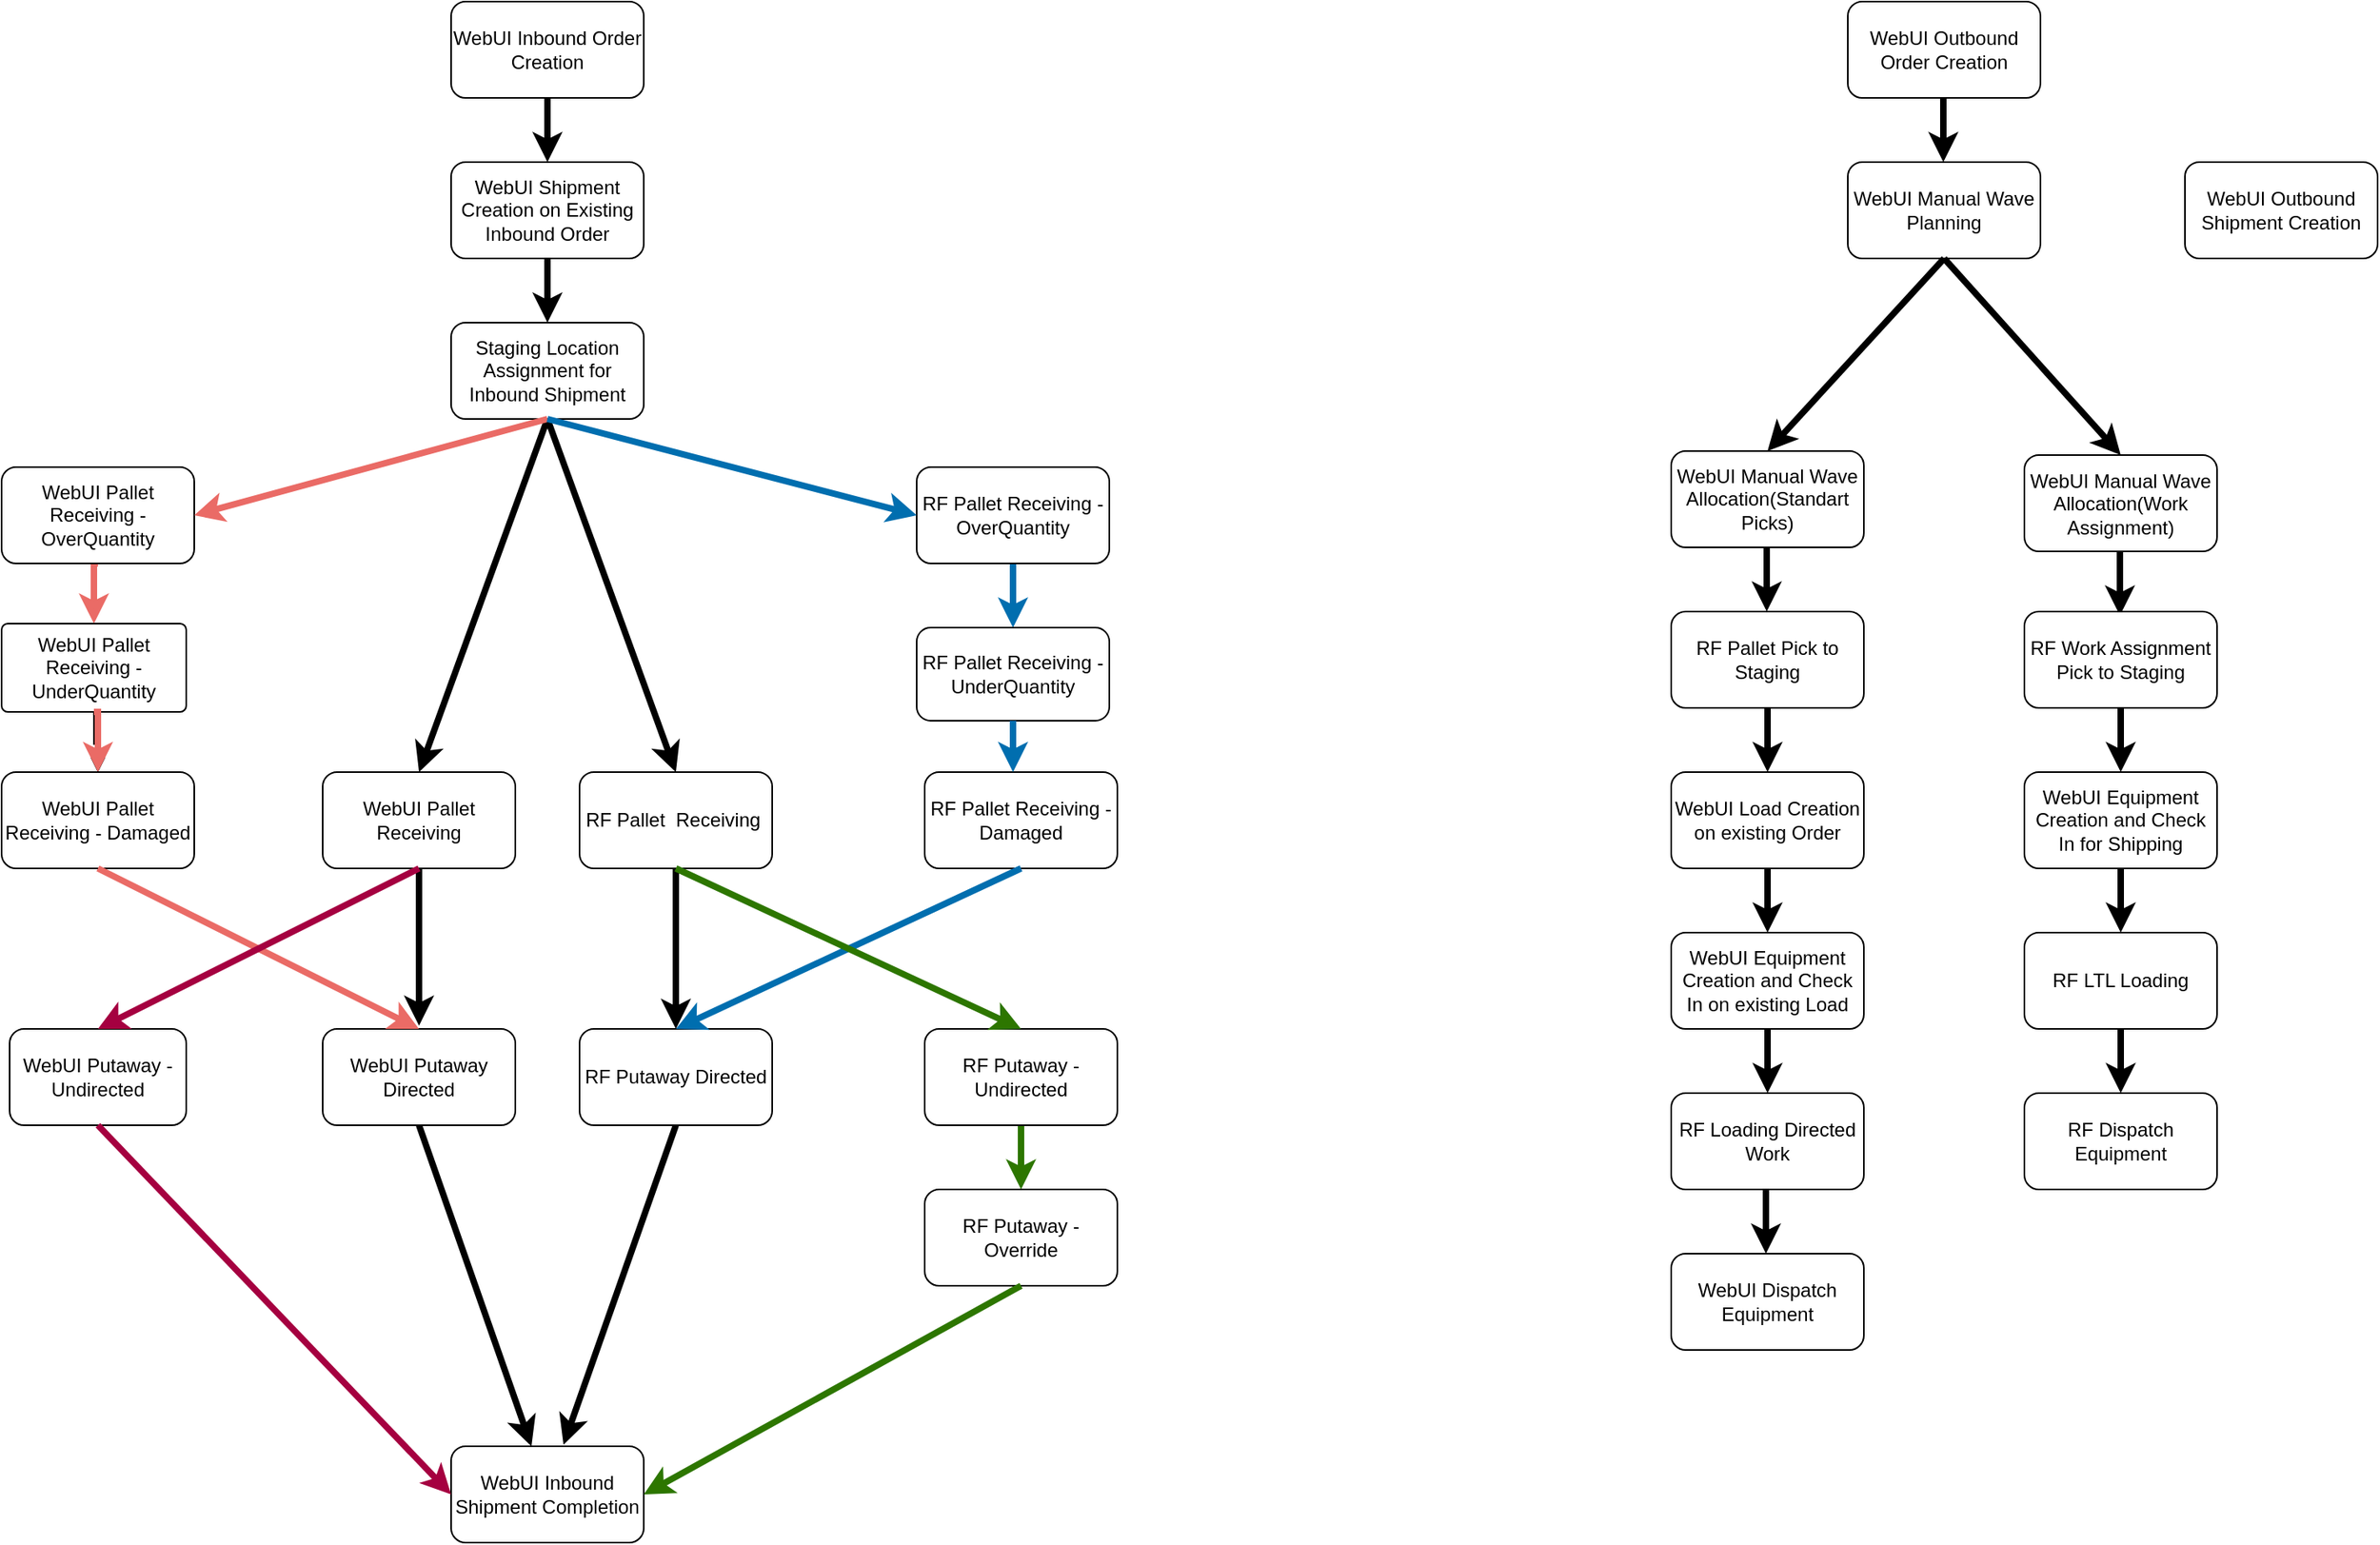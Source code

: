 <mxfile version="12.4.2" type="github" pages="1">
  <diagram id="IdHqrWxbUIfQEn7d7Ye1" name="Page-1">
    <mxGraphModel dx="2258" dy="1848" grid="1" gridSize="10" guides="1" tooltips="1" connect="1" arrows="1" fold="1" page="1" pageScale="1" pageWidth="850" pageHeight="1100" math="0" shadow="0">
      <root>
        <mxCell id="0"/>
        <mxCell id="1" parent="0"/>
        <mxCell id="5MoI0cr_Pmq36j2Hyj8P-24" style="edgeStyle=orthogonalEdgeStyle;rounded=0;orthogonalLoop=1;jettySize=auto;html=1;exitX=0.5;exitY=1;exitDx=0;exitDy=0;entryX=0.5;entryY=0;entryDx=0;entryDy=0;strokeWidth=4;" parent="1" source="5MoI0cr_Pmq36j2Hyj8P-7" target="5MoI0cr_Pmq36j2Hyj8P-15" edge="1">
          <mxGeometry relative="1" as="geometry"/>
        </mxCell>
        <UserObject label="WebUI Shipment Creation on Existing Inbound Order" link="https://jira.int.kn/browse/TCL-3" id="5MoI0cr_Pmq36j2Hyj8P-7">
          <mxCell style="rounded=1;whiteSpace=wrap;html=1;" parent="1" vertex="1">
            <mxGeometry x="200" y="-20" width="120" height="60" as="geometry"/>
          </mxCell>
        </UserObject>
        <UserObject label="WebUI Inbound Order Creation" TCL-2="https://jira.int.kn/browse/TCL-2" link="https://jira.int.kn/browse/TCL-2" id="5MoI0cr_Pmq36j2Hyj8P-8">
          <mxCell style="rounded=1;whiteSpace=wrap;html=1;" parent="1" vertex="1">
            <mxGeometry x="200" y="-120" width="120" height="60" as="geometry"/>
          </mxCell>
        </UserObject>
        <UserObject label="WebUI Putaway Directed" link="https://jira.int.kn/browse/TCL-6" id="5MoI0cr_Pmq36j2Hyj8P-9">
          <mxCell style="rounded=1;whiteSpace=wrap;html=1;" parent="1" vertex="1">
            <mxGeometry x="120" y="520" width="120" height="60" as="geometry"/>
          </mxCell>
        </UserObject>
        <UserObject label="" id="b5oXsS9dEN0uz_ecKiTf-13">
          <mxCell style="edgeStyle=orthogonalEdgeStyle;rounded=0;orthogonalLoop=1;jettySize=auto;html=1;strokeColor=#EA6B66;strokeWidth=4;exitX=0.5;exitY=1;exitDx=0;exitDy=0;entryX=0.5;entryY=0;entryDx=0;entryDy=0;" parent="1" source="5MoI0cr_Pmq36j2Hyj8P-10" target="5MoI0cr_Pmq36j2Hyj8P-14" edge="1">
            <mxGeometry relative="1" as="geometry">
              <mxPoint x="-20" y="248" as="sourcePoint"/>
            </mxGeometry>
          </mxCell>
        </UserObject>
        <UserObject label="WebUI Pallet Receiving - OverQuantity" link="https://jira.int.kn/browse/TCL-23" id="5MoI0cr_Pmq36j2Hyj8P-10">
          <mxCell style="rounded=1;whiteSpace=wrap;html=1;" parent="1" vertex="1">
            <mxGeometry x="-80" y="170" width="120" height="60" as="geometry"/>
          </mxCell>
        </UserObject>
        <mxCell id="Iz1dChFP7ovaoLHMWtyD-4" value="" style="edgeStyle=orthogonalEdgeStyle;rounded=0;orthogonalLoop=1;jettySize=auto;html=1;" parent="1" source="5MoI0cr_Pmq36j2Hyj8P-14" target="b5oXsS9dEN0uz_ecKiTf-2" edge="1">
          <mxGeometry relative="1" as="geometry"/>
        </mxCell>
        <mxCell id="Iz1dChFP7ovaoLHMWtyD-6" value="" style="edgeStyle=orthogonalEdgeStyle;rounded=0;orthogonalLoop=1;jettySize=auto;html=1;" parent="1" source="5MoI0cr_Pmq36j2Hyj8P-14" target="b5oXsS9dEN0uz_ecKiTf-2" edge="1">
          <mxGeometry relative="1" as="geometry"/>
        </mxCell>
        <UserObject label="WebUI Pallet Receiving - UnderQuantity" link="https://jira.int.kn/browse/TCL-24" id="5MoI0cr_Pmq36j2Hyj8P-14">
          <mxCell style="rounded=1;whiteSpace=wrap;html=1;arcSize=7;" parent="1" vertex="1">
            <mxGeometry x="-80" y="267.5" width="115" height="55" as="geometry"/>
          </mxCell>
        </UserObject>
        <UserObject label="WebUI Putaway - Undirected" link="https://jira.int.kn/browse/TCL-22" id="-GqcWbF1u7SNhX_tUYZw-3">
          <mxCell style="rounded=1;whiteSpace=wrap;html=1;" parent="1" vertex="1">
            <mxGeometry x="-75" y="520" width="110" height="60" as="geometry"/>
          </mxCell>
        </UserObject>
        <UserObject label="Staging Location Assignment for Inbound Shipment" link="https://jira.int.kn/browse/TCL-20" id="5MoI0cr_Pmq36j2Hyj8P-15">
          <mxCell style="rounded=1;whiteSpace=wrap;html=1;" parent="1" vertex="1">
            <mxGeometry x="200" y="80" width="120" height="60" as="geometry"/>
          </mxCell>
        </UserObject>
        <UserObject label="WebUI Pallet Receiving" link="https://jira.int.kn/browse/TCL-7" id="5MoI0cr_Pmq36j2Hyj8P-16">
          <mxCell style="rounded=1;whiteSpace=wrap;html=1;" parent="1" vertex="1">
            <mxGeometry x="120" y="360" width="120" height="60" as="geometry"/>
          </mxCell>
        </UserObject>
        <UserObject label="WebUI Inbound Shipment Completion" link="https://jira.int.kn/browse/TCL-14" id="5MoI0cr_Pmq36j2Hyj8P-21">
          <mxCell style="rounded=1;whiteSpace=wrap;html=1;" parent="1" vertex="1">
            <mxGeometry x="200" y="780" width="120" height="60" as="geometry"/>
          </mxCell>
        </UserObject>
        <UserObject label="RF Pallet&amp;nbsp; Receiving&amp;nbsp;" link="https://jira.int.kn/browse/TCL-10" id="b5oXsS9dEN0uz_ecKiTf-1">
          <mxCell style="rounded=1;whiteSpace=wrap;html=1;" parent="1" vertex="1">
            <mxGeometry x="280" y="360" width="120" height="60" as="geometry"/>
          </mxCell>
        </UserObject>
        <UserObject label="" id="b5oXsS9dEN0uz_ecKiTf-14">
          <mxCell style="edgeStyle=orthogonalEdgeStyle;rounded=0;orthogonalLoop=1;jettySize=auto;html=1;strokeColor=#EA6B66;strokeWidth=4;entryX=0.5;entryY=0;entryDx=0;entryDy=0;exitX=0.5;exitY=1;exitDx=0;exitDy=0;" parent="1" source="5MoI0cr_Pmq36j2Hyj8P-14" target="b5oXsS9dEN0uz_ecKiTf-2" edge="1">
            <mxGeometry relative="1" as="geometry">
              <mxPoint x="-20" y="345" as="sourcePoint"/>
              <mxPoint x="-20" y="350" as="targetPoint"/>
              <Array as="points">
                <mxPoint x="-20" y="323"/>
              </Array>
            </mxGeometry>
          </mxCell>
        </UserObject>
        <UserObject label="WebUI Pallet Receiving - Damaged" link="https://jira.int.kn/browse/TCL-33" id="b5oXsS9dEN0uz_ecKiTf-2">
          <mxCell style="rounded=1;whiteSpace=wrap;html=1;" parent="1" vertex="1">
            <mxGeometry x="-80" y="360" width="120" height="60" as="geometry"/>
          </mxCell>
        </UserObject>
        <UserObject label="" link="https://jira.int.kn/browse/TCL-4" id="b5oXsS9dEN0uz_ecKiTf-3">
          <mxCell style="endArrow=classic;html=1;exitX=0.5;exitY=1;exitDx=0;exitDy=0;entryX=0.5;entryY=0;entryDx=0;entryDy=0;strokeWidth=4;" parent="1" source="5MoI0cr_Pmq36j2Hyj8P-15" target="5MoI0cr_Pmq36j2Hyj8P-16" edge="1">
            <mxGeometry width="50" height="50" relative="1" as="geometry">
              <mxPoint x="-160" y="590" as="sourcePoint"/>
              <mxPoint x="-110" y="540" as="targetPoint"/>
            </mxGeometry>
          </mxCell>
        </UserObject>
        <UserObject label="" link="https://jira.int.kn/browse/TCL-21" id="b5oXsS9dEN0uz_ecKiTf-4">
          <mxCell style="endArrow=classic;html=1;entryX=0.5;entryY=0;entryDx=0;entryDy=0;strokeWidth=4;exitX=0.5;exitY=1;exitDx=0;exitDy=0;" parent="1" source="5MoI0cr_Pmq36j2Hyj8P-15" target="b5oXsS9dEN0uz_ecKiTf-1" edge="1">
            <mxGeometry width="50" height="50" relative="1" as="geometry">
              <mxPoint x="290" y="140" as="sourcePoint"/>
              <mxPoint x="-110" y="540" as="targetPoint"/>
            </mxGeometry>
          </mxCell>
        </UserObject>
        <UserObject label="" link="https://jira.int.kn/browse/TCL-30" id="b5oXsS9dEN0uz_ecKiTf-10">
          <mxCell style="endArrow=classic;html=1;fillColor=#fa6800;strokeColor=#EA6B66;rounded=0;strokeWidth=4;exitX=0.5;exitY=1;exitDx=0;exitDy=0;entryX=1;entryY=0.5;entryDx=0;entryDy=0;" parent="1" source="5MoI0cr_Pmq36j2Hyj8P-15" target="5MoI0cr_Pmq36j2Hyj8P-10" edge="1">
            <mxGeometry width="50" height="50" relative="1" as="geometry">
              <mxPoint x="80" y="270" as="sourcePoint"/>
              <mxPoint x="50" y="350" as="targetPoint"/>
            </mxGeometry>
          </mxCell>
        </UserObject>
        <UserObject label="" link="https://jira.int.kn/browse/TCL-12" id="b5oXsS9dEN0uz_ecKiTf-15">
          <mxCell style="edgeStyle=orthogonalEdgeStyle;rounded=0;orthogonalLoop=1;jettySize=auto;html=1;strokeColor=#006EAF;strokeWidth=4;fillColor=#1ba1e2;" parent="1" source="b5oXsS9dEN0uz_ecKiTf-16" edge="1">
            <mxGeometry relative="1" as="geometry">
              <mxPoint x="550" y="270" as="targetPoint"/>
            </mxGeometry>
          </mxCell>
        </UserObject>
        <UserObject label="RF Pallet Receiving - OverQuantity" link="https://jira.int.kn/browse/TCL-15" id="b5oXsS9dEN0uz_ecKiTf-16">
          <mxCell style="rounded=1;whiteSpace=wrap;html=1;" parent="1" vertex="1">
            <mxGeometry x="490" y="170" width="120" height="60" as="geometry"/>
          </mxCell>
        </UserObject>
        <UserObject label="RF Pallet Receiving - UnderQuantity" link="https://jira.int.kn/browse/TCL-37" id="b5oXsS9dEN0uz_ecKiTf-17">
          <mxCell style="rounded=1;whiteSpace=wrap;html=1;" parent="1" vertex="1">
            <mxGeometry x="490" y="270" width="120" height="58" as="geometry"/>
          </mxCell>
        </UserObject>
        <UserObject label="RF Pallet Receiving - Damaged" link="https://jira.int.kn/browse/TCL-12" id="b5oXsS9dEN0uz_ecKiTf-19">
          <mxCell style="rounded=1;whiteSpace=wrap;html=1;" parent="1" vertex="1">
            <mxGeometry x="495" y="360" width="120" height="60" as="geometry"/>
          </mxCell>
        </UserObject>
        <UserObject label="RF Putaway Directed" link="https://jira.int.kn/browse/TCL-11" id="b5oXsS9dEN0uz_ecKiTf-25">
          <mxCell style="rounded=1;whiteSpace=wrap;html=1;" parent="1" vertex="1">
            <mxGeometry x="280" y="520" width="120" height="60" as="geometry"/>
          </mxCell>
        </UserObject>
        <UserObject label="" id="EswywsCH6MP6w3gY_hoO-1">
          <mxCell style="edgeStyle=orthogonalEdgeStyle;rounded=0;orthogonalLoop=1;jettySize=auto;html=1;strokeWidth=4;strokeColor=#2D7600;fillColor=#60a917;" parent="1" source="b5oXsS9dEN0uz_ecKiTf-36" target="b5oXsS9dEN0uz_ecKiTf-37" edge="1">
            <mxGeometry relative="1" as="geometry"/>
          </mxCell>
        </UserObject>
        <mxCell id="b5oXsS9dEN0uz_ecKiTf-36" value="RF Putaway - Undirected" style="rounded=1;whiteSpace=wrap;html=1;" parent="1" vertex="1">
          <mxGeometry x="495" y="520" width="120" height="60" as="geometry"/>
        </mxCell>
        <UserObject label="RF Putaway - Override" link="https://jira.int.kn/browse/TCL-13" id="b5oXsS9dEN0uz_ecKiTf-37">
          <mxCell style="rounded=1;whiteSpace=wrap;html=1;" parent="1" vertex="1">
            <mxGeometry x="495" y="620" width="120" height="60" as="geometry"/>
          </mxCell>
        </UserObject>
        <UserObject label="" id="b5oXsS9dEN0uz_ecKiTf-42">
          <mxCell style="endArrow=classic;html=1;strokeColor=#2D7600;strokeWidth=4;exitX=0.5;exitY=1;exitDx=0;exitDy=0;entryX=1;entryY=0.5;entryDx=0;entryDy=0;fillColor=#60a917;" parent="1" source="b5oXsS9dEN0uz_ecKiTf-37" target="5MoI0cr_Pmq36j2Hyj8P-21" edge="1">
            <mxGeometry width="50" height="50" relative="1" as="geometry">
              <mxPoint x="-50" y="890" as="sourcePoint"/>
              <mxPoint x="340" y="970" as="targetPoint"/>
            </mxGeometry>
          </mxCell>
        </UserObject>
        <UserObject label="" id="b5oXsS9dEN0uz_ecKiTf-47">
          <mxCell style="endArrow=classic;html=1;strokeColor=#A50040;strokeWidth=4;entryX=0;entryY=0.5;entryDx=0;entryDy=0;fillColor=#d80073;exitX=0.5;exitY=1;exitDx=0;exitDy=0;" parent="1" source="-GqcWbF1u7SNhX_tUYZw-3" target="5MoI0cr_Pmq36j2Hyj8P-21" edge="1">
            <mxGeometry width="50" height="50" relative="1" as="geometry">
              <mxPoint x="-10" y="570" as="sourcePoint"/>
              <mxPoint x="-30" y="840" as="targetPoint"/>
            </mxGeometry>
          </mxCell>
        </UserObject>
        <UserObject label="" link="https://jira.int.kn/browse/TCL-34" id="b5oXsS9dEN0uz_ecKiTf-51">
          <mxCell style="endArrow=classic;html=1;strokeColor=#006EAF;strokeWidth=4;exitX=0.5;exitY=1;exitDx=0;exitDy=0;entryX=0;entryY=0.5;entryDx=0;entryDy=0;fillColor=#1ba1e2;" parent="1" source="5MoI0cr_Pmq36j2Hyj8P-15" target="b5oXsS9dEN0uz_ecKiTf-16" edge="1">
            <mxGeometry width="50" height="50" relative="1" as="geometry">
              <mxPoint x="430" y="312.381" as="sourcePoint"/>
              <mxPoint x="480" y="210" as="targetPoint"/>
              <Array as="points"/>
            </mxGeometry>
          </mxCell>
        </UserObject>
        <UserObject label="" id="JYQMNiyWjS848OFwvH5i-19">
          <mxCell style="endArrow=classic;html=1;exitX=0.5;exitY=1;exitDx=0;exitDy=0;strokeWidth=4;entryX=0.417;entryY=0;entryDx=0;entryDy=0;entryPerimeter=0;" parent="1" source="5MoI0cr_Pmq36j2Hyj8P-9" target="5MoI0cr_Pmq36j2Hyj8P-21" edge="1">
            <mxGeometry width="50" height="50" relative="1" as="geometry">
              <mxPoint x="180" y="837.5" as="sourcePoint"/>
              <mxPoint x="260" y="780" as="targetPoint"/>
            </mxGeometry>
          </mxCell>
        </UserObject>
        <UserObject label="" id="JYQMNiyWjS848OFwvH5i-20">
          <mxCell style="endArrow=classic;html=1;exitX=0.5;exitY=1;exitDx=0;exitDy=0;strokeWidth=4;" parent="1" source="b5oXsS9dEN0uz_ecKiTf-25" edge="1">
            <mxGeometry width="50" height="50" relative="1" as="geometry">
              <mxPoint x="340" y="837.5" as="sourcePoint"/>
              <mxPoint x="270" y="779" as="targetPoint"/>
              <Array as="points"/>
            </mxGeometry>
          </mxCell>
        </UserObject>
        <UserObject label="" id="7n2FkQC8mooo1PTAr7fR-5">
          <mxCell style="endArrow=classic;html=1;strokeWidth=4;exitX=0.5;exitY=1;exitDx=0;exitDy=0;" parent="1" source="5MoI0cr_Pmq36j2Hyj8P-16" edge="1">
            <mxGeometry width="50" height="50" relative="1" as="geometry">
              <mxPoint x="-20" y="430" as="sourcePoint"/>
              <mxPoint x="180" y="518" as="targetPoint"/>
              <Array as="points"/>
            </mxGeometry>
          </mxCell>
        </UserObject>
        <UserObject label="" id="7n2FkQC8mooo1PTAr7fR-8">
          <mxCell style="endArrow=classic;html=1;strokeWidth=4;" parent="1" edge="1">
            <mxGeometry width="50" height="50" relative="1" as="geometry">
              <mxPoint x="340" y="420" as="sourcePoint"/>
              <mxPoint x="340" y="520" as="targetPoint"/>
            </mxGeometry>
          </mxCell>
        </UserObject>
        <UserObject label="" id="-GqcWbF1u7SNhX_tUYZw-5">
          <mxCell style="endArrow=classic;html=1;strokeColor=#EA6B66;strokeWidth=4;entryX=0.5;entryY=0;entryDx=0;entryDy=0;exitX=0.5;exitY=1;exitDx=0;exitDy=0;" parent="1" source="b5oXsS9dEN0uz_ecKiTf-2" target="5MoI0cr_Pmq36j2Hyj8P-9" edge="1">
            <mxGeometry width="50" height="50" relative="1" as="geometry">
              <mxPoint x="-20" y="430" as="sourcePoint"/>
              <mxPoint x="-30" y="860" as="targetPoint"/>
            </mxGeometry>
          </mxCell>
        </UserObject>
        <UserObject label="" id="-GqcWbF1u7SNhX_tUYZw-12">
          <mxCell style="endArrow=classic;html=1;strokeColor=#006EAF;strokeWidth=4;entryX=0.5;entryY=0;entryDx=0;entryDy=0;exitX=0.5;exitY=1;exitDx=0;exitDy=0;" parent="1" source="b5oXsS9dEN0uz_ecKiTf-19" target="b5oXsS9dEN0uz_ecKiTf-25" edge="1">
            <mxGeometry width="50" height="50" relative="1" as="geometry">
              <mxPoint x="550" y="490" as="sourcePoint"/>
              <mxPoint x="470" y="490" as="targetPoint"/>
            </mxGeometry>
          </mxCell>
        </UserObject>
        <UserObject label="" id="-GqcWbF1u7SNhX_tUYZw-16">
          <mxCell style="endArrow=classic;html=1;strokeColor=#A50040;strokeWidth=4;exitX=0.5;exitY=1;exitDx=0;exitDy=0;entryX=0.5;entryY=0;entryDx=0;entryDy=0;" parent="1" source="5MoI0cr_Pmq36j2Hyj8P-16" target="-GqcWbF1u7SNhX_tUYZw-3" edge="1">
            <mxGeometry width="50" height="50" relative="1" as="geometry">
              <mxPoint x="-80" y="910" as="sourcePoint"/>
              <mxPoint x="-30" y="860" as="targetPoint"/>
            </mxGeometry>
          </mxCell>
        </UserObject>
        <mxCell id="-GqcWbF1u7SNhX_tUYZw-18" value="" style="endArrow=classic;html=1;strokeColor=#2D7600;strokeWidth=4;exitX=0.5;exitY=1;exitDx=0;exitDy=0;entryX=0.5;entryY=0;entryDx=0;entryDy=0;" parent="1" source="b5oXsS9dEN0uz_ecKiTf-1" target="b5oXsS9dEN0uz_ecKiTf-36" edge="1">
          <mxGeometry width="50" height="50" relative="1" as="geometry">
            <mxPoint x="-80" y="910" as="sourcePoint"/>
            <mxPoint x="-30" y="860" as="targetPoint"/>
          </mxGeometry>
        </mxCell>
        <UserObject label="" id="Iz1dChFP7ovaoLHMWtyD-3">
          <mxCell style="edgeStyle=orthogonalEdgeStyle;rounded=0;orthogonalLoop=1;jettySize=auto;html=1;strokeColor=#006EAF;strokeWidth=4;fillColor=#1ba1e2;exitX=0.5;exitY=1;exitDx=0;exitDy=0;" parent="1" source="b5oXsS9dEN0uz_ecKiTf-17" edge="1">
            <mxGeometry relative="1" as="geometry">
              <mxPoint x="550" y="340" as="sourcePoint"/>
              <mxPoint x="550" y="360" as="targetPoint"/>
            </mxGeometry>
          </mxCell>
        </UserObject>
        <mxCell id="Iz1dChFP7ovaoLHMWtyD-11" style="edgeStyle=orthogonalEdgeStyle;rounded=0;orthogonalLoop=1;jettySize=auto;html=1;exitX=0.5;exitY=1;exitDx=0;exitDy=0;entryX=0.5;entryY=0;entryDx=0;entryDy=0;strokeWidth=4;" parent="1" source="5MoI0cr_Pmq36j2Hyj8P-8" target="5MoI0cr_Pmq36j2Hyj8P-7" edge="1">
          <mxGeometry relative="1" as="geometry">
            <mxPoint x="280" y="-50" as="sourcePoint"/>
            <mxPoint x="280" y="-10" as="targetPoint"/>
          </mxGeometry>
        </mxCell>
        <UserObject label="WebUI Outbound Order Creation" link="https://jira.int.kn/browse/TCL-16" id="925g83_7qzpylMa0TW13-2">
          <mxCell style="rounded=1;whiteSpace=wrap;html=1;" parent="1" vertex="1">
            <mxGeometry x="1070" y="-120" width="120" height="60" as="geometry"/>
          </mxCell>
        </UserObject>
        <mxCell id="925g83_7qzpylMa0TW13-3" style="edgeStyle=orthogonalEdgeStyle;rounded=0;orthogonalLoop=1;jettySize=auto;html=1;exitX=0.5;exitY=1;exitDx=0;exitDy=0;entryX=0.5;entryY=0;entryDx=0;entryDy=0;strokeWidth=4;" parent="1" edge="1">
          <mxGeometry relative="1" as="geometry">
            <mxPoint x="1129.5" y="-60" as="sourcePoint"/>
            <mxPoint x="1129.5" y="-20" as="targetPoint"/>
            <Array as="points">
              <mxPoint x="1129.5" y="-40"/>
              <mxPoint x="1129.5" y="-40"/>
            </Array>
          </mxGeometry>
        </mxCell>
        <UserObject label="WebUI Outbound Shipment Creation" link="https://jira.int.kn/browse/TCL-26" id="925g83_7qzpylMa0TW13-4">
          <mxCell style="rounded=1;whiteSpace=wrap;html=1;" parent="1" vertex="1">
            <mxGeometry x="1280" y="-20" width="120" height="60" as="geometry"/>
          </mxCell>
        </UserObject>
        <UserObject label="WebUI Manual Wave Planning" link="https://jira.int.kn/browse/TCL-27" id="925g83_7qzpylMa0TW13-6">
          <mxCell style="rounded=1;whiteSpace=wrap;html=1;" parent="1" vertex="1">
            <mxGeometry x="1070" y="-20" width="120" height="60" as="geometry"/>
          </mxCell>
        </UserObject>
        <UserObject label="WebUI Manual Wave Allocation(Standart Picks)" link="https://jira.int.kn/browse/TCL-32" id="925g83_7qzpylMa0TW13-7">
          <mxCell style="rounded=1;whiteSpace=wrap;html=1;" parent="1" vertex="1">
            <mxGeometry x="960" y="160" width="120" height="60" as="geometry"/>
          </mxCell>
        </UserObject>
        <UserObject label="&lt;span style=&quot;white-space: normal&quot;&gt;WebUI Manual Wave Allocation(Work Assignment)&lt;/span&gt;" link="https://jira.int.kn/browse/TCL-35" id="925g83_7qzpylMa0TW13-8">
          <mxCell style="rounded=1;whiteSpace=wrap;html=1;" parent="1" vertex="1">
            <mxGeometry x="1180" y="162.5" width="120" height="60" as="geometry"/>
          </mxCell>
        </UserObject>
        <mxCell id="925g83_7qzpylMa0TW13-9" value="" style="endArrow=classic;html=1;exitX=0.5;exitY=1;exitDx=0;exitDy=0;entryX=0.5;entryY=0;entryDx=0;entryDy=0;strokeWidth=4;rounded=0;" parent="1" source="925g83_7qzpylMa0TW13-6" target="925g83_7qzpylMa0TW13-7" edge="1">
          <mxGeometry width="50" height="50" relative="1" as="geometry">
            <mxPoint x="920" y="332.5" as="sourcePoint"/>
            <mxPoint x="970" y="282.5" as="targetPoint"/>
          </mxGeometry>
        </mxCell>
        <mxCell id="925g83_7qzpylMa0TW13-10" value="" style="endArrow=classic;html=1;exitX=0.5;exitY=1;exitDx=0;exitDy=0;entryX=0.5;entryY=0;entryDx=0;entryDy=0;strokeWidth=4;rounded=0;" parent="1" source="925g83_7qzpylMa0TW13-6" target="925g83_7qzpylMa0TW13-8" edge="1">
          <mxGeometry width="50" height="50" relative="1" as="geometry">
            <mxPoint x="890" y="110" as="sourcePoint"/>
            <mxPoint x="940" y="60" as="targetPoint"/>
          </mxGeometry>
        </mxCell>
        <mxCell id="925g83_7qzpylMa0TW13-12" style="edgeStyle=orthogonalEdgeStyle;rounded=0;orthogonalLoop=1;jettySize=auto;html=1;exitX=0.5;exitY=1;exitDx=0;exitDy=0;entryX=0.5;entryY=0;entryDx=0;entryDy=0;strokeWidth=4;" parent="1" edge="1">
          <mxGeometry relative="1" as="geometry">
            <mxPoint x="1019.5" y="220" as="sourcePoint"/>
            <mxPoint x="1019.5" y="260" as="targetPoint"/>
            <Array as="points">
              <mxPoint x="1019" y="240"/>
              <mxPoint x="1019" y="240"/>
            </Array>
          </mxGeometry>
        </mxCell>
        <mxCell id="925g83_7qzpylMa0TW13-13" style="edgeStyle=orthogonalEdgeStyle;rounded=0;orthogonalLoop=1;jettySize=auto;html=1;exitX=0.5;exitY=1;exitDx=0;exitDy=0;entryX=0.5;entryY=0;entryDx=0;entryDy=0;strokeWidth=4;" parent="1" edge="1">
          <mxGeometry relative="1" as="geometry">
            <mxPoint x="1239.5" y="222.5" as="sourcePoint"/>
            <mxPoint x="1239.5" y="262.5" as="targetPoint"/>
            <Array as="points">
              <mxPoint x="1239" y="242.5"/>
              <mxPoint x="1239" y="242.5"/>
            </Array>
          </mxGeometry>
        </mxCell>
        <UserObject label="WebUI Load Creation on existing Order" link="https://jira.int.kn/browse/TCL-41" id="925g83_7qzpylMa0TW13-14">
          <mxCell style="rounded=1;whiteSpace=wrap;html=1;" parent="1" vertex="1">
            <mxGeometry x="960" y="360" width="120" height="60" as="geometry"/>
          </mxCell>
        </UserObject>
        <UserObject label="WebUI Dispatch Equipment" link="https://jira.int.kn/browse/TCL-46" id="925g83_7qzpylMa0TW13-15">
          <mxCell style="rounded=1;whiteSpace=wrap;html=1;" parent="1" vertex="1">
            <mxGeometry x="960" y="660" width="120" height="60" as="geometry"/>
          </mxCell>
        </UserObject>
        <UserObject label="WebUI Equipment Creation and Check In on existing Load" link="https://jira.int.kn/browse/TCL-42" id="925g83_7qzpylMa0TW13-16">
          <mxCell style="rounded=1;whiteSpace=wrap;html=1;" parent="1" vertex="1">
            <mxGeometry x="960" y="460" width="120" height="60" as="geometry"/>
          </mxCell>
        </UserObject>
        <UserObject label="RF Pallet Pick to Staging" link="https://jira.int.kn/browse/TCL-39" id="925g83_7qzpylMa0TW13-17">
          <mxCell style="rounded=1;whiteSpace=wrap;html=1;" parent="1" vertex="1">
            <mxGeometry x="960" y="260" width="120" height="60" as="geometry"/>
          </mxCell>
        </UserObject>
        <UserObject label="RF Loading Directed Work" link="https://jira.int.kn/browse/TCL-44" id="925g83_7qzpylMa0TW13-18">
          <mxCell style="rounded=1;whiteSpace=wrap;html=1;" parent="1" vertex="1">
            <mxGeometry x="960" y="560" width="120" height="60" as="geometry"/>
          </mxCell>
        </UserObject>
        <mxCell id="925g83_7qzpylMa0TW13-20" style="edgeStyle=orthogonalEdgeStyle;rounded=0;orthogonalLoop=1;jettySize=auto;html=1;exitX=0.5;exitY=1;exitDx=0;exitDy=0;entryX=0.5;entryY=0;entryDx=0;entryDy=0;strokeWidth=4;" parent="1" edge="1">
          <mxGeometry relative="1" as="geometry">
            <mxPoint x="1020" y="320" as="sourcePoint"/>
            <mxPoint x="1020" y="360" as="targetPoint"/>
            <Array as="points">
              <mxPoint x="1019.5" y="340"/>
              <mxPoint x="1019.5" y="340"/>
            </Array>
          </mxGeometry>
        </mxCell>
        <mxCell id="925g83_7qzpylMa0TW13-21" style="edgeStyle=orthogonalEdgeStyle;rounded=0;orthogonalLoop=1;jettySize=auto;html=1;exitX=0.5;exitY=1;exitDx=0;exitDy=0;entryX=0.5;entryY=0;entryDx=0;entryDy=0;strokeWidth=4;" parent="1" edge="1">
          <mxGeometry relative="1" as="geometry">
            <mxPoint x="1020" y="420" as="sourcePoint"/>
            <mxPoint x="1020" y="460" as="targetPoint"/>
            <Array as="points">
              <mxPoint x="1019.5" y="440"/>
              <mxPoint x="1019.5" y="440"/>
            </Array>
          </mxGeometry>
        </mxCell>
        <mxCell id="925g83_7qzpylMa0TW13-22" style="edgeStyle=orthogonalEdgeStyle;rounded=0;orthogonalLoop=1;jettySize=auto;html=1;exitX=0.5;exitY=1;exitDx=0;exitDy=0;entryX=0.5;entryY=0;entryDx=0;entryDy=0;strokeWidth=4;" parent="1" edge="1">
          <mxGeometry relative="1" as="geometry">
            <mxPoint x="1020" y="520" as="sourcePoint"/>
            <mxPoint x="1020" y="560" as="targetPoint"/>
            <Array as="points">
              <mxPoint x="1019.5" y="540"/>
              <mxPoint x="1019.5" y="540"/>
            </Array>
          </mxGeometry>
        </mxCell>
        <mxCell id="925g83_7qzpylMa0TW13-23" style="edgeStyle=orthogonalEdgeStyle;rounded=0;orthogonalLoop=1;jettySize=auto;html=1;exitX=0.5;exitY=1;exitDx=0;exitDy=0;entryX=0.5;entryY=0;entryDx=0;entryDy=0;strokeWidth=4;" parent="1" edge="1">
          <mxGeometry relative="1" as="geometry">
            <mxPoint x="1019" y="620" as="sourcePoint"/>
            <mxPoint x="1019" y="660" as="targetPoint"/>
            <Array as="points">
              <mxPoint x="1019" y="630"/>
              <mxPoint x="1019" y="630"/>
            </Array>
          </mxGeometry>
        </mxCell>
        <UserObject label="WebUI Equipment Creation and Check In for Shipping" link="https://jira.int.kn/browse/TCL-43" id="925g83_7qzpylMa0TW13-24">
          <mxCell style="rounded=1;whiteSpace=wrap;html=1;" parent="1" vertex="1">
            <mxGeometry x="1180" y="360" width="120" height="60" as="geometry"/>
          </mxCell>
        </UserObject>
        <UserObject label="RF LTL Loading" link="https://jira.int.kn/browse/TCL-45" id="925g83_7qzpylMa0TW13-26">
          <mxCell style="rounded=1;whiteSpace=wrap;html=1;" parent="1" vertex="1">
            <mxGeometry x="1180" y="460" width="120" height="60" as="geometry"/>
          </mxCell>
        </UserObject>
        <UserObject label="RF Work Assignment Pick to Staging" link="https://jira.int.kn/browse/TCL-40" id="925g83_7qzpylMa0TW13-27">
          <mxCell style="rounded=1;whiteSpace=wrap;html=1;" parent="1" vertex="1">
            <mxGeometry x="1180" y="260" width="120" height="60" as="geometry"/>
          </mxCell>
        </UserObject>
        <UserObject label="RF Dispatch Equipment" link="https://jira.int.kn/browse/TCL-47" id="925g83_7qzpylMa0TW13-28">
          <mxCell style="rounded=1;whiteSpace=wrap;html=1;" parent="1" vertex="1">
            <mxGeometry x="1180" y="560" width="120" height="60" as="geometry"/>
          </mxCell>
        </UserObject>
        <mxCell id="925g83_7qzpylMa0TW13-29" style="edgeStyle=orthogonalEdgeStyle;rounded=0;orthogonalLoop=1;jettySize=auto;html=1;exitX=0.5;exitY=1;exitDx=0;exitDy=0;entryX=0.5;entryY=0;entryDx=0;entryDy=0;strokeWidth=4;" parent="1" edge="1">
          <mxGeometry relative="1" as="geometry">
            <mxPoint x="1240" y="320" as="sourcePoint"/>
            <mxPoint x="1240" y="360" as="targetPoint"/>
            <Array as="points">
              <mxPoint x="1239.5" y="340"/>
              <mxPoint x="1239.5" y="340"/>
            </Array>
          </mxGeometry>
        </mxCell>
        <mxCell id="925g83_7qzpylMa0TW13-30" style="edgeStyle=orthogonalEdgeStyle;rounded=0;orthogonalLoop=1;jettySize=auto;html=1;exitX=0.5;exitY=1;exitDx=0;exitDy=0;entryX=0.5;entryY=0;entryDx=0;entryDy=0;strokeWidth=4;" parent="1" edge="1">
          <mxGeometry relative="1" as="geometry">
            <mxPoint x="1240" y="420" as="sourcePoint"/>
            <mxPoint x="1240" y="460" as="targetPoint"/>
            <Array as="points">
              <mxPoint x="1239.5" y="440"/>
              <mxPoint x="1239.5" y="440"/>
            </Array>
          </mxGeometry>
        </mxCell>
        <mxCell id="925g83_7qzpylMa0TW13-31" style="edgeStyle=orthogonalEdgeStyle;rounded=0;orthogonalLoop=1;jettySize=auto;html=1;exitX=0.5;exitY=1;exitDx=0;exitDy=0;entryX=0.5;entryY=0;entryDx=0;entryDy=0;strokeWidth=4;" parent="1" edge="1">
          <mxGeometry relative="1" as="geometry">
            <mxPoint x="1240" y="520" as="sourcePoint"/>
            <mxPoint x="1240" y="560" as="targetPoint"/>
            <Array as="points">
              <mxPoint x="1239.5" y="540"/>
              <mxPoint x="1239.5" y="540"/>
            </Array>
          </mxGeometry>
        </mxCell>
      </root>
    </mxGraphModel>
  </diagram>
</mxfile>
